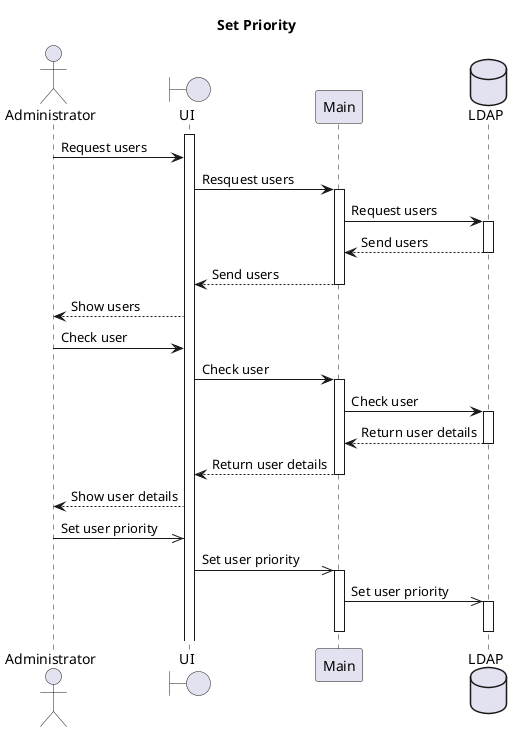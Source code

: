 @startuml
title Set Priority

actor Administrator
boundary UI
activate UI
participant Main
database LDAP

Administrator -> UI: Request users
UI -> Main: Resquest users
activate Main
Main -> LDAP: Request users
activate LDAP
LDAP --> Main: Send users
deactivate LDAP
Main --> UI: Send users
deactivate Main
UI --> Administrator: Show users

Administrator -> UI: Check user
UI -> Main: Check user
activate Main
Main -> LDAP: Check user
activate LDAP
LDAP --> Main: Return user details
deactivate LDAP
Main --> UI: Return user details
deactivate Main
UI --> Administrator: Show user details

Administrator ->> UI: Set user priority
UI ->> Main: Set user priority
activate Main
Main ->> LDAP: Set user priority
activate LDAP
deactivate LDAP
deactivate Main
@enduml
